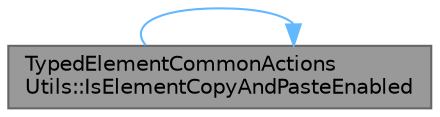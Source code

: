 digraph "TypedElementCommonActionsUtils::IsElementCopyAndPasteEnabled"
{
 // INTERACTIVE_SVG=YES
 // LATEX_PDF_SIZE
  bgcolor="transparent";
  edge [fontname=Helvetica,fontsize=10,labelfontname=Helvetica,labelfontsize=10];
  node [fontname=Helvetica,fontsize=10,shape=box,height=0.2,width=0.4];
  rankdir="LR";
  Node1 [id="Node000001",label="TypedElementCommonActions\lUtils::IsElementCopyAndPasteEnabled",height=0.2,width=0.4,color="gray40", fillcolor="grey60", style="filled", fontcolor="black",tooltip="Is the elements Copy and paste currently enabled?"];
  Node1 -> Node1 [id="edge1_Node000001_Node000001",color="steelblue1",style="solid",tooltip=" "];
}
